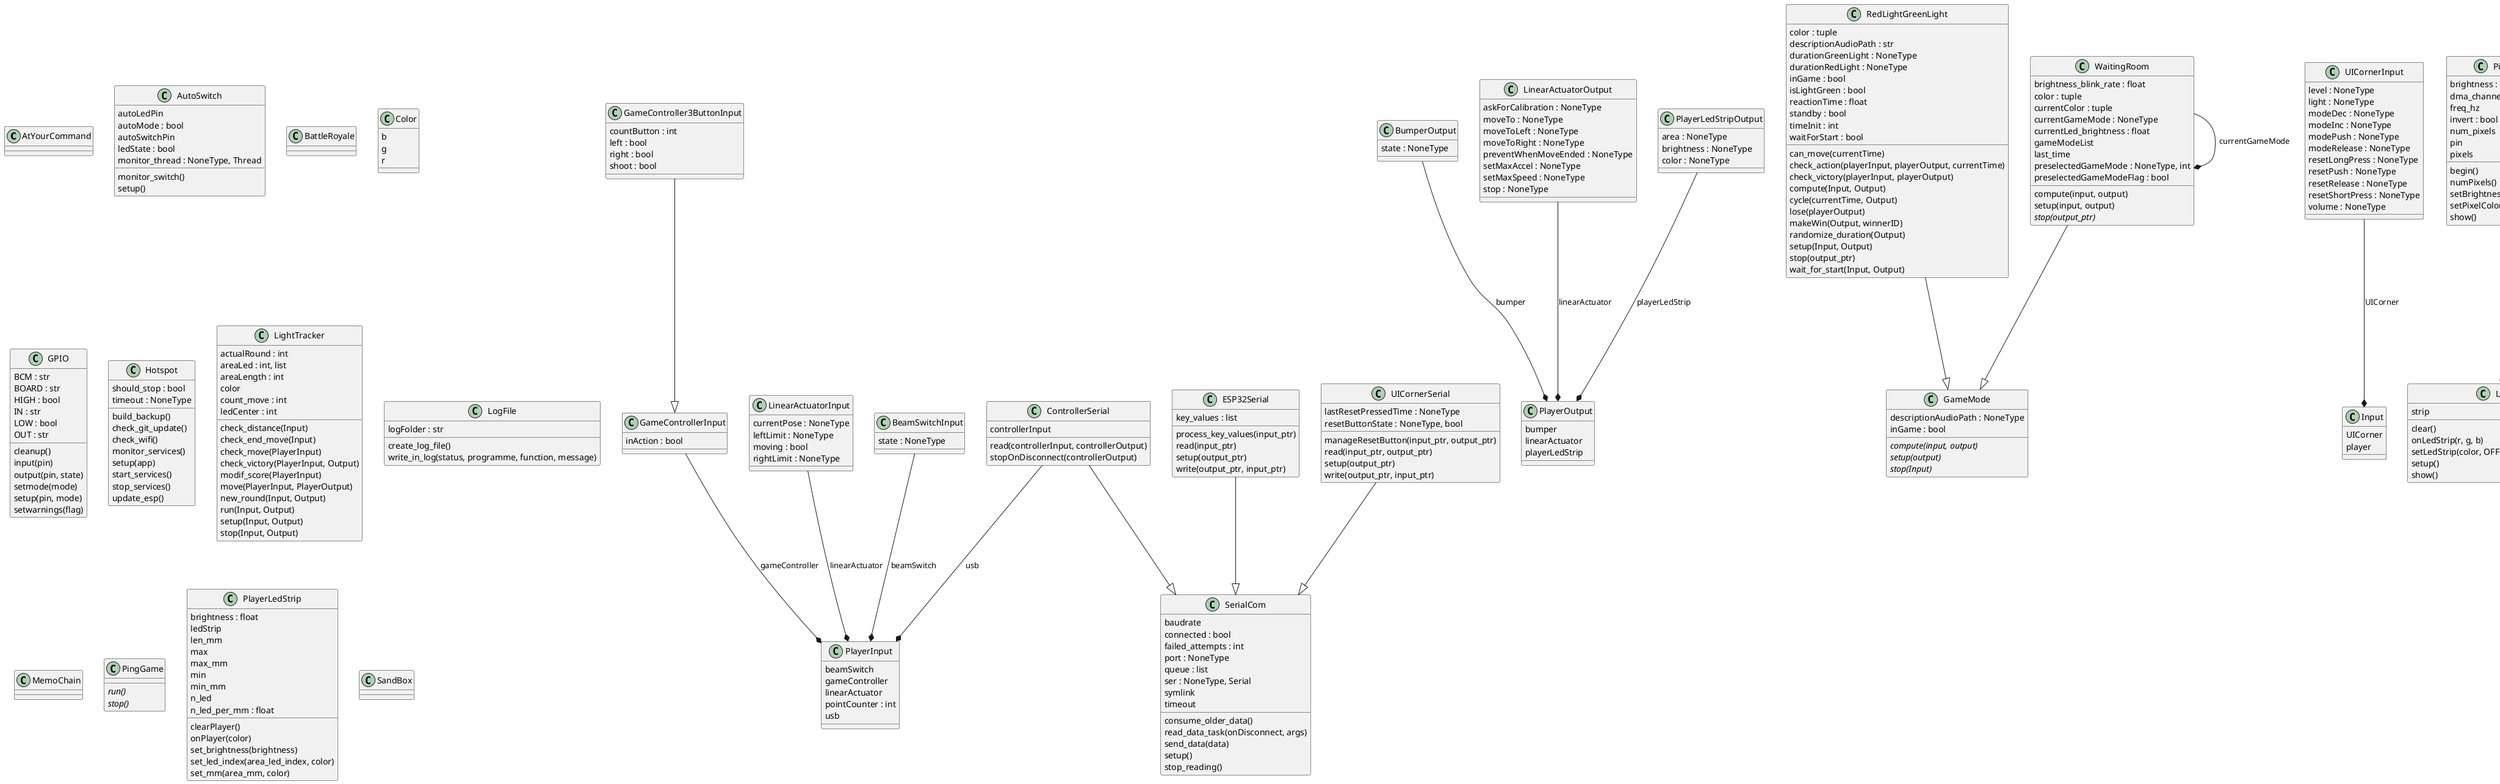 @startuml classes_pingpy
set namespaceSeparator none
class "AtYourCommand" as pingpy.gameMode.atYourCommand.AtYourCommand {
}
class "AutoSwitch" as pingpy.hardware.autoSwitch.AutoSwitch {
  autoLedPin
  autoMode : bool
  autoSwitchPin
  ledState : bool
  monitor_thread : NoneType, Thread
  monitor_switch()
  setup()
}
class "BattleRoyale" as pingpy.gameMode.battleRoyale.BattleRoyale {
}
class "BeamSwitchInput" as pingpy.input.beamSwitch.BeamSwitchInput {
  state : NoneType
}
class "BumperOutput" as pingpy.output.bumper.BumperOutput {
  state : NoneType
}
class "Color" as pingpy.hardware.rpi_ws281xMock.Color {
  b
  g
  r
}
class "ControllerSerial" as pingpy.serialHard.controller.ControllerSerial {
  controllerInput
  read(controllerInput, controllerOutput)
  stopOnDisconnect(controllerOutput)
}
class "ESP32Serial" as pingpy.serialHard.ESP32.ESP32Serial {
  key_values : list
  process_key_values(input_ptr)
  read(input_ptr)
  setup(output_ptr)
  write(output_ptr, input_ptr)
}
class "GPIO" as pingpy.hardware.gpioMock.GPIO {
  BCM : str
  BOARD : str
  HIGH : bool
  IN : str
  LOW : bool
  OUT : str
  cleanup()
  input(pin)
  output(pin, state)
  setmode(mode)
  setup(pin, mode)
  setwarnings(flag)
}
class "GameController3ButtonInput" as pingpy.input.gameController3Button.GameController3ButtonInput {
  countButton : int
  left : bool
  right : bool
  shoot : bool
}
class "GameControllerInput" as pingpy.input.gameController.GameControllerInput {
  inAction : bool
}
class "GameMode" as pingpy.gameMode.gameMode.GameMode {
  descriptionAudioPath : NoneType
  inGame : bool
  {abstract}compute(input, output)
  {abstract}setup(output)
  {abstract}stop(Input)
}
class "Hotspot" as pingpy.gitUpdate.hotspot.Hotspot {
  should_stop : bool
  timeout : NoneType
  build_backup()
  check_git_update()
  check_wifi()
  monitor_services()
  setup(app)
  start_services()
  stop_services()
  update_esp()
}
class "Input" as pingpy.input.input.Input {
  UICorner
  player
}
class "LedStrip" as pingpy.hardware.ledStrip.LedStrip {
  strip
  clear()
  onLedStrip(r, g, b)
  setLedStrip(color, OFFSET_MIN, OFFSET_MAX)
  setup()
  show()
}
class "LightTracker" as pingpy.gameMode.lightTracker.LightTracker {
  actualRound : int
  areaLed : int, list
  areaLength : int
  color
  count_move : int
  ledCenter : int
  check_distance(Input)
  check_end_move(Input)
  check_move(PlayerInput)
  check_victory(PlayerInput, Output)
  modif_score(PlayerInput)
  move(PlayerInput, PlayerOutput)
  new_round(Input, Output)
  run(Input, Output)
  setup(Input, Output)
  stop(Input, Output)
}
class "LinearActuatorInput" as pingpy.input.linearActuator.LinearActuatorInput {
  currentPose : NoneType
  leftLimit : NoneType
  moving : bool
  rightLimit : NoneType
}
class "LinearActuatorOutput" as pingpy.output.linearActuator.LinearActuatorOutput {
  askForCalibration : NoneType
  moveTo : NoneType
  moveToLeft : NoneType
  moveToRight : NoneType
  preventWhenMoveEnded : NoneType
  setMaxAccel : NoneType
  setMaxSpeed : NoneType
  stop : NoneType
}
class "LogFile" as pingpy.debug.logFile.LogFile {
  logFolder : str
  create_log_file()
  write_in_log(status, programme, function, message)
}
class "MemoChain" as pingpy.gameMode.memoChain.MemoChain {
}
class "Output" as pingpy.output.output.Output {
  UICorner
  player
  speaker
}
class "PingGame" as pingpy.gameMode.pingGame.PingGame {
  {abstract}run()
  {abstract}stop()
}
class "PixelStrip" as pingpy.hardware.rpi_ws281xMock.PixelStrip {
  brightness : int
  dma_channel
  freq_hz
  invert : bool
  num_pixels
  pin
  pixels
  begin()
  numPixels()
  setBrightness(brightness)
  setPixelColor(index, color)
  show()
}
class "PlayerInput" as pingpy.input.player.PlayerInput {
  beamSwitch
  gameController
  linearActuator
  pointCounter : int
  usb
}
class "PlayerLedStrip" as pingpy.hardware.ledStrip.PlayerLedStrip {
  brightness : float
  ledStrip
  len_mm
  max
  max_mm
  min
  min_mm
  n_led
  n_led_per_mm : float
  clearPlayer()
  onPlayer(color)
  set_brightness(brightness)
  set_led_index(area_led_index, color)
  set_mm(area_mm, color)
}
class "PlayerLedStripOutput" as pingpy.output.playerLedStrip.PlayerLedStripOutput {
  area : NoneType
  brightness : NoneType
  color : NoneType
}
class "PlayerOutput" as pingpy.output.player.PlayerOutput {
  bumper
  linearActuator
  playerLedStrip
}
class "RedLightGreenLight" as pingpy.gameMode.redLightGreenLight.RedLightGreenLight {
  color : tuple
  descriptionAudioPath : str
  durationGreenLight : NoneType
  durationRedLight : NoneType
  inGame : bool
  isLightGreen : bool
  reactionTime : float
  standby : bool
  timeInit : int
  waitForStart : bool
  can_move(currentTime)
  check_action(playerInput, playerOutput, currentTime)
  check_victory(playerInput, playerOutput)
  compute(Input, Output)
  cycle(currentTime, Output)
  lose(playerOutput)
  makeWin(Output, winnerID)
  randomize_duration(Output)
  setup(Input, Output)
  stop(output_ptr)
  wait_for_start(Input, Output)
}
class "SandBox" as pingpy.gameMode.sandBox.SandBox {
}
class "SerialCom" as pingpy.serialHard.serialCom.SerialCom {
  baudrate
  connected : bool
  failed_attempts : int
  port : NoneType
  queue : list
  ser : NoneType, Serial
  symlink
  timeout
  consume_older_data()
  read_data_task(onDisconnect, args)
  send_data(data)
  setup()
  stop_reading()
}
class "SpeakerOutput" as pingpy.output.speaker.SpeakerOutput {
  audioPiste : NoneType
  isBusy : bool
  stop : bool
  volume : NoneType
  duration(audio_file)
  play()
}
class "UICornerInput" as pingpy.input.UICorner.UICornerInput {
  level : NoneType
  light : NoneType
  modeDec : NoneType
  modeInc : NoneType
  modePush : NoneType
  modeRelease : NoneType
  resetLongPress : NoneType
  resetPush : NoneType
  resetRelease : NoneType
  resetShortPress : NoneType
  volume : NoneType
}
class "UICornerOutput" as pingpy.output.UICorner.UICornerOutput {
  askForStatusSettings : bool
  statusLed : NoneType
}
class "UICornerSerial" as pingpy.serialHard.UICorner.UICornerSerial {
  lastResetPressedTime : NoneType
  resetButtonState : NoneType, bool
  manageResetButton(input_ptr, output_ptr)
  read(input_ptr, output_ptr)
  setup(output_ptr)
  write(output_ptr, input_ptr)
}
class "WaitingRoom" as pingpy.gameMode.waitingRoom.WaitingRoom {
  brightness_blink_rate : float
  color : tuple
  currentColor : tuple
  currentGameMode : NoneType
  currentLed_brightness : float
  gameModeList
  last_time
  preselectedGameMode : NoneType, int
  preselectedGameModeFlag : bool
  compute(input, output)
  setup(input, output)
  {abstract}stop(output_ptr)
}
pingpy.gameMode.redLightGreenLight.RedLightGreenLight --|> pingpy.gameMode.gameMode.GameMode
pingpy.gameMode.waitingRoom.WaitingRoom --|> pingpy.gameMode.gameMode.GameMode
pingpy.input.gameController3Button.GameController3ButtonInput --|> pingpy.input.gameController.GameControllerInput
pingpy.serialHard.ESP32.ESP32Serial --|> pingpy.serialHard.serialCom.SerialCom
pingpy.serialHard.UICorner.UICornerSerial --|> pingpy.serialHard.serialCom.SerialCom
pingpy.serialHard.controller.ControllerSerial --|> pingpy.serialHard.serialCom.SerialCom
pingpy.gameMode.waitingRoom.WaitingRoom --* pingpy.gameMode.waitingRoom.WaitingRoom : currentGameMode
pingpy.hardware.rpi_ws281xMock.PixelStrip --* pingpy.hardware.ledStrip.LedStrip : strip
pingpy.input.UICorner.UICornerInput --* pingpy.input.input.Input : UICorner
pingpy.input.beamSwitch.BeamSwitchInput --* pingpy.input.player.PlayerInput : beamSwitch
pingpy.input.gameController.GameControllerInput --* pingpy.input.player.PlayerInput : gameController
pingpy.input.linearActuator.LinearActuatorInput --* pingpy.input.player.PlayerInput : linearActuator
pingpy.output.UICorner.UICornerOutput --* pingpy.output.output.Output : UICorner
pingpy.output.bumper.BumperOutput --* pingpy.output.player.PlayerOutput : bumper
pingpy.output.linearActuator.LinearActuatorOutput --* pingpy.output.player.PlayerOutput : linearActuator
pingpy.output.playerLedStrip.PlayerLedStripOutput --* pingpy.output.player.PlayerOutput : playerLedStrip
pingpy.output.speaker.SpeakerOutput --* pingpy.output.output.Output : speaker
pingpy.serialHard.controller.ControllerSerial --* pingpy.input.player.PlayerInput : usb
@enduml
